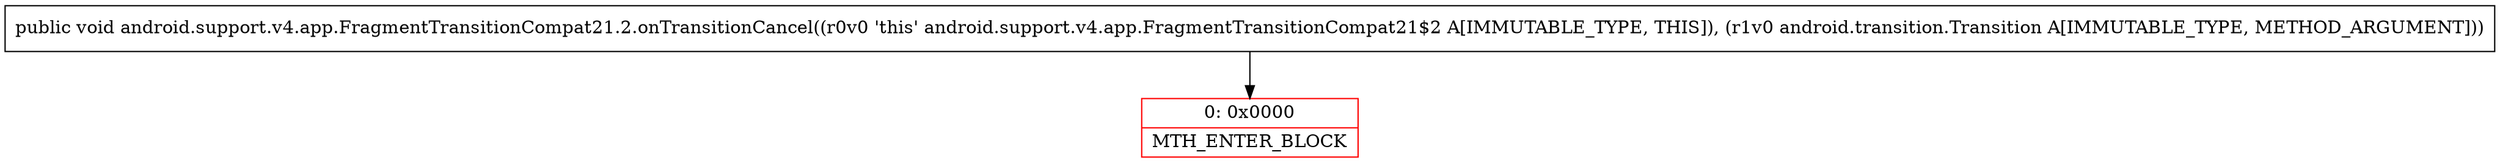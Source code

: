 digraph "CFG forandroid.support.v4.app.FragmentTransitionCompat21.2.onTransitionCancel(Landroid\/transition\/Transition;)V" {
subgraph cluster_Region_489648138 {
label = "R(0)";
node [shape=record,color=blue];
}
Node_0 [shape=record,color=red,label="{0\:\ 0x0000|MTH_ENTER_BLOCK\l}"];
MethodNode[shape=record,label="{public void android.support.v4.app.FragmentTransitionCompat21.2.onTransitionCancel((r0v0 'this' android.support.v4.app.FragmentTransitionCompat21$2 A[IMMUTABLE_TYPE, THIS]), (r1v0 android.transition.Transition A[IMMUTABLE_TYPE, METHOD_ARGUMENT])) }"];
MethodNode -> Node_0;
}

